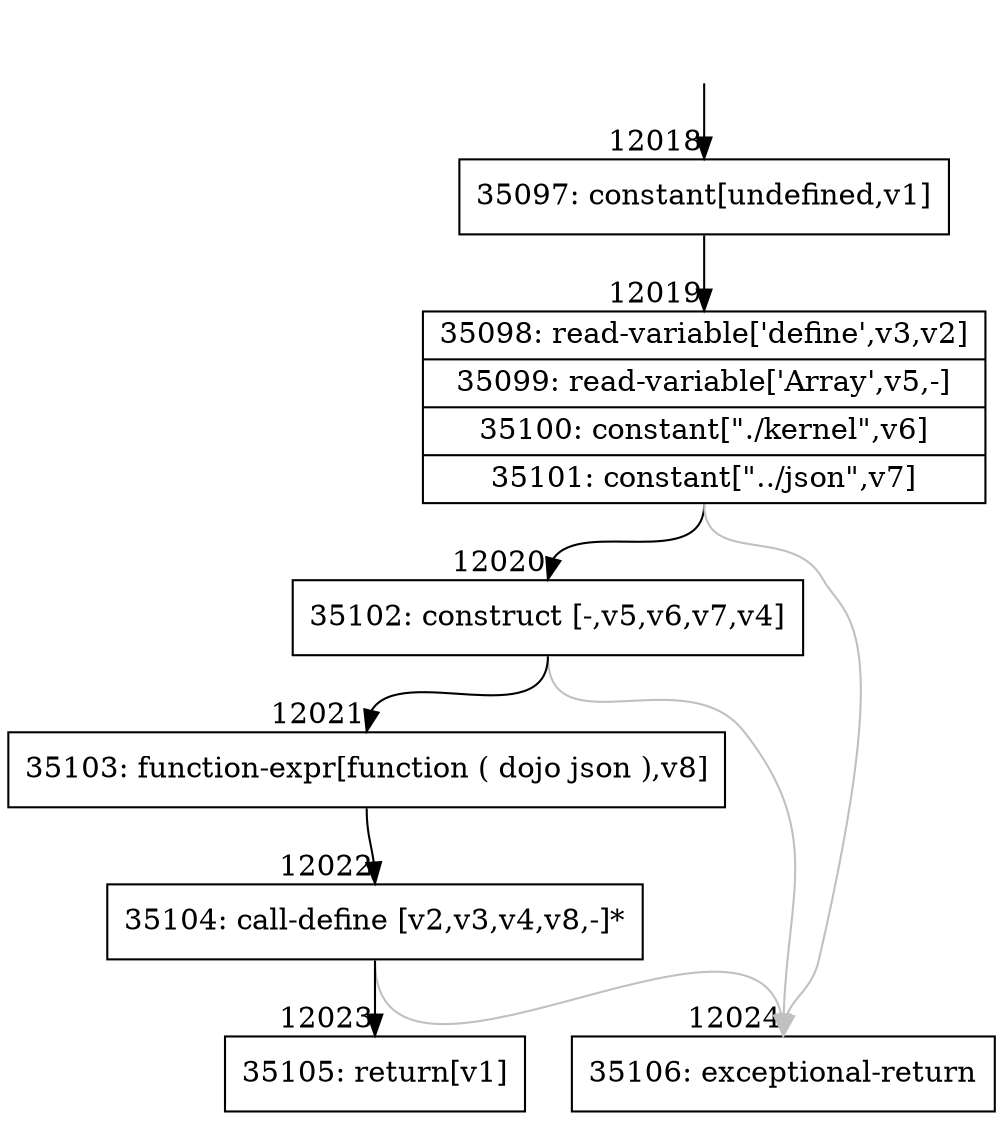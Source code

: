 digraph {
rankdir="TD"
BB_entry884[shape=none,label=""];
BB_entry884 -> BB12018 [tailport=s, headport=n, headlabel="    12018"]
BB12018 [shape=record label="{35097: constant[undefined,v1]}" ] 
BB12018 -> BB12019 [tailport=s, headport=n, headlabel="      12019"]
BB12019 [shape=record label="{35098: read-variable['define',v3,v2]|35099: read-variable['Array',v5,-]|35100: constant[\"./kernel\",v6]|35101: constant[\"../json\",v7]}" ] 
BB12019 -> BB12020 [tailport=s, headport=n, headlabel="      12020"]
BB12019 -> BB12024 [tailport=s, headport=n, color=gray, headlabel="      12024"]
BB12020 [shape=record label="{35102: construct [-,v5,v6,v7,v4]}" ] 
BB12020 -> BB12021 [tailport=s, headport=n, headlabel="      12021"]
BB12020 -> BB12024 [tailport=s, headport=n, color=gray]
BB12021 [shape=record label="{35103: function-expr[function ( dojo json ),v8]}" ] 
BB12021 -> BB12022 [tailport=s, headport=n, headlabel="      12022"]
BB12022 [shape=record label="{35104: call-define [v2,v3,v4,v8,-]*}" ] 
BB12022 -> BB12023 [tailport=s, headport=n, headlabel="      12023"]
BB12022 -> BB12024 [tailport=s, headport=n, color=gray]
BB12023 [shape=record label="{35105: return[v1]}" ] 
BB12024 [shape=record label="{35106: exceptional-return}" ] 
//#$~ 16811
}
